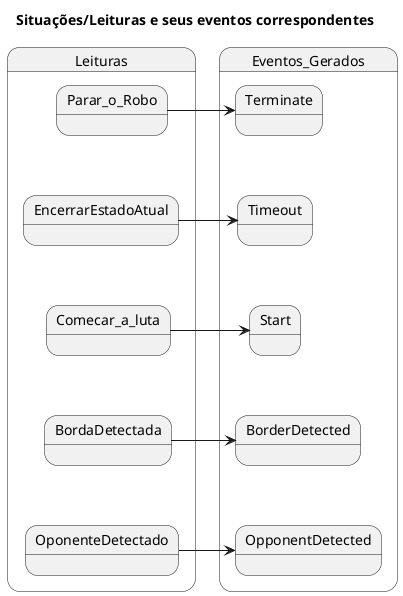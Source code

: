 @startuml Events

title Situações/Leituras e seus eventos correspondentes


state Leituras{
    Parar_o_Robo -[hidden]-> EncerrarEstadoAtual
    EncerrarEstadoAtual -[hidden]-> Comecar_a_luta
    Comecar_a_luta -[hidden]-> BordaDetectada
    BordaDetectada -[hidden]-> OponenteDetectado
}
state Eventos_Gerados{
    Terminate -[hidden]-> Timeout
    Timeout -[hidden]-> Start
    Start -[hidden]-> BorderDetected
    BorderDetected -[hidden]-> OpponentDetected
}

Parar_o_Robo -> Terminate
EncerrarEstadoAtual -> Timeout
Comecar_a_luta -> Start
BordaDetectada -> BorderDetected
OponenteDetectado -> OpponentDetected
/'
' Descrições
'/


@enduml